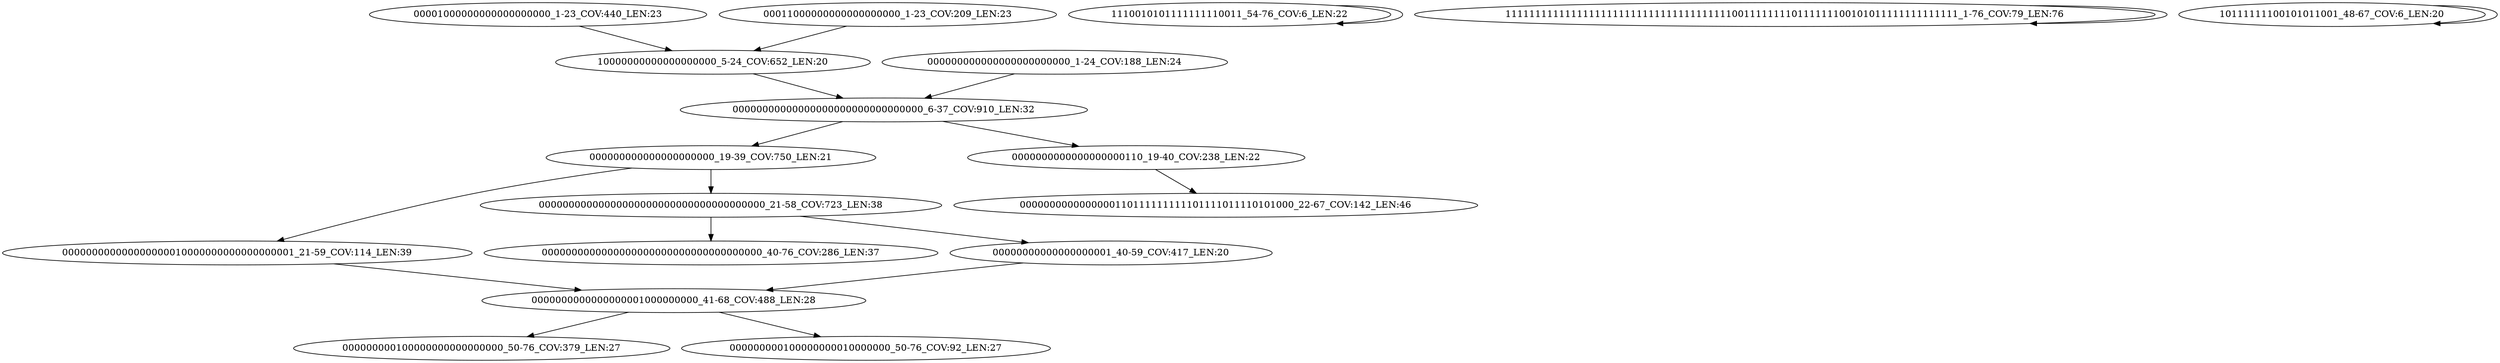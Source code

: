 digraph G {
    "0000000000000000001000000000_41-68_COV:488_LEN:28" -> "000000000100000000000000000_50-76_COV:379_LEN:27";
    "0000000000000000001000000000_41-68_COV:488_LEN:28" -> "000000000100000000010000000_50-76_COV:92_LEN:27";
    "00001000000000000000000_1-23_COV:440_LEN:23" -> "10000000000000000000_5-24_COV:652_LEN:20";
    "000000000000000000000_19-39_COV:750_LEN:21" -> "000000000000000000010000000000000000001_21-59_COV:114_LEN:39";
    "000000000000000000000_19-39_COV:750_LEN:21" -> "00000000000000000000000000000000000000_21-58_COV:723_LEN:38";
    "000000000000000000010000000000000000001_21-59_COV:114_LEN:39" -> "0000000000000000001000000000_41-68_COV:488_LEN:28";
    "000000000000000000000000_1-24_COV:188_LEN:24" -> "00000000000000000000000000000000_6-37_COV:910_LEN:32";
    "0000000000000000000110_19-40_COV:238_LEN:22" -> "0000000000000000110111111111101111011110101000_22-67_COV:142_LEN:46";
    "00000000000000000000000000000000000000_21-58_COV:723_LEN:38" -> "0000000000000000000000000000000000000_40-76_COV:286_LEN:37";
    "00000000000000000000000000000000000000_21-58_COV:723_LEN:38" -> "00000000000000000001_40-59_COV:417_LEN:20";
    "1110010101111111110011_54-76_COV:6_LEN:22" -> "1110010101111111110011_54-76_COV:6_LEN:22";
    "00000000000000000000000000000000_6-37_COV:910_LEN:32" -> "000000000000000000000_19-39_COV:750_LEN:21";
    "00000000000000000000000000000000_6-37_COV:910_LEN:32" -> "0000000000000000000110_19-40_COV:238_LEN:22";
    "1111111111111111111111111111111111111100111111110111111100101011111111111111_1-76_COV:79_LEN:76" -> "1111111111111111111111111111111111111100111111110111111100101011111111111111_1-76_COV:79_LEN:76";
    "00000000000000000001_40-59_COV:417_LEN:20" -> "0000000000000000001000000000_41-68_COV:488_LEN:28";
    "00011000000000000000000_1-23_COV:209_LEN:23" -> "10000000000000000000_5-24_COV:652_LEN:20";
    "10111111100101011001_48-67_COV:6_LEN:20" -> "10111111100101011001_48-67_COV:6_LEN:20";
    "10000000000000000000_5-24_COV:652_LEN:20" -> "00000000000000000000000000000000_6-37_COV:910_LEN:32";
}

